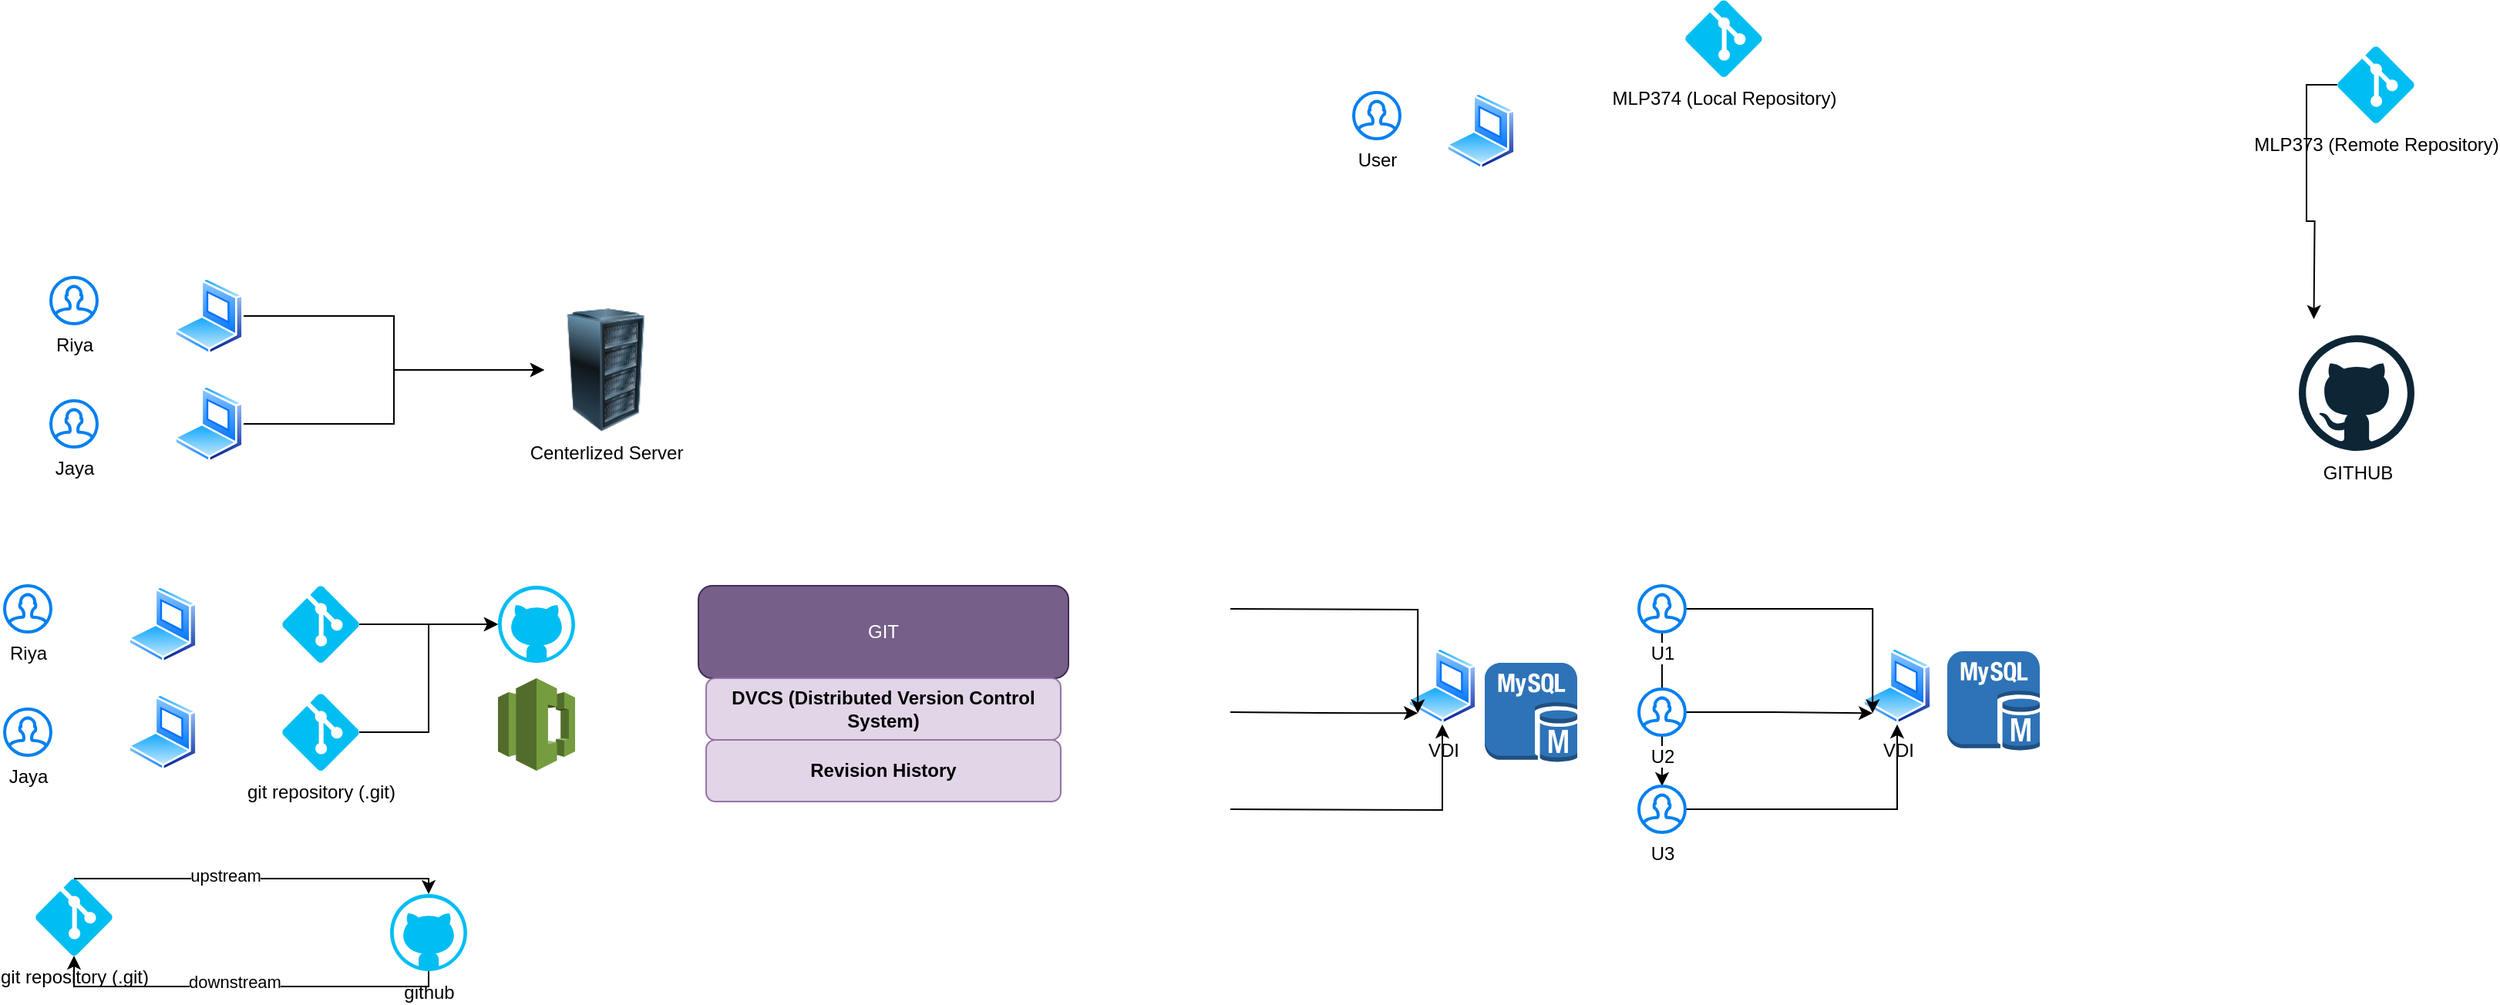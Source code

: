 <mxfile version="14.5.1" type="device" pages="2"><diagram id="Y19a7cB9Rmvf0qo_0zJF" name="git"><mxGraphModel dx="1008" dy="1591" grid="1" gridSize="10" guides="1" tooltips="1" connect="1" arrows="1" fold="1" page="1" pageScale="1" pageWidth="850" pageHeight="1100" math="0" shadow="0"><root><mxCell id="c015mWorzy1EIeakpIUF-0"/><mxCell id="c015mWorzy1EIeakpIUF-1" parent="c015mWorzy1EIeakpIUF-0"/><mxCell id="c015mWorzy1EIeakpIUF-2" value="Riya" style="html=1;verticalLabelPosition=bottom;align=center;labelBackgroundColor=#ffffff;verticalAlign=top;strokeWidth=2;strokeColor=#0080F0;shadow=0;dashed=0;shape=mxgraph.ios7.icons.user;" parent="c015mWorzy1EIeakpIUF-1" vertex="1"><mxGeometry x="100" y="60" width="30" height="30" as="geometry"/></mxCell><mxCell id="c015mWorzy1EIeakpIUF-3" value="Jaya" style="html=1;verticalLabelPosition=bottom;align=center;labelBackgroundColor=#ffffff;verticalAlign=top;strokeWidth=2;strokeColor=#0080F0;shadow=0;dashed=0;shape=mxgraph.ios7.icons.user;" parent="c015mWorzy1EIeakpIUF-1" vertex="1"><mxGeometry x="100" y="140" width="30" height="30" as="geometry"/></mxCell><mxCell id="c015mWorzy1EIeakpIUF-12" style="edgeStyle=orthogonalEdgeStyle;rounded=0;orthogonalLoop=1;jettySize=auto;html=1;" parent="c015mWorzy1EIeakpIUF-1" source="c015mWorzy1EIeakpIUF-5" target="c015mWorzy1EIeakpIUF-8" edge="1"><mxGeometry relative="1" as="geometry"/></mxCell><mxCell id="c015mWorzy1EIeakpIUF-5" value="" style="aspect=fixed;perimeter=ellipsePerimeter;html=1;align=center;shadow=0;dashed=0;spacingTop=3;image;image=img/lib/active_directory/laptop_client.svg;" parent="c015mWorzy1EIeakpIUF-1" vertex="1"><mxGeometry x="180" y="60" width="45" height="50" as="geometry"/></mxCell><mxCell id="c015mWorzy1EIeakpIUF-13" style="edgeStyle=orthogonalEdgeStyle;rounded=0;orthogonalLoop=1;jettySize=auto;html=1;entryX=0;entryY=0.5;entryDx=0;entryDy=0;" parent="c015mWorzy1EIeakpIUF-1" source="c015mWorzy1EIeakpIUF-6" target="c015mWorzy1EIeakpIUF-8" edge="1"><mxGeometry relative="1" as="geometry"/></mxCell><mxCell id="c015mWorzy1EIeakpIUF-6" value="" style="aspect=fixed;perimeter=ellipsePerimeter;html=1;align=center;shadow=0;dashed=0;spacingTop=3;image;image=img/lib/active_directory/laptop_client.svg;" parent="c015mWorzy1EIeakpIUF-1" vertex="1"><mxGeometry x="180" y="130" width="45" height="50" as="geometry"/></mxCell><mxCell id="c015mWorzy1EIeakpIUF-8" value="Centerlized Server" style="image;html=1;image=img/lib/clip_art/computers/Server_Rack_128x128.png" parent="c015mWorzy1EIeakpIUF-1" vertex="1"><mxGeometry x="420" y="80" width="80" height="80" as="geometry"/></mxCell><mxCell id="c015mWorzy1EIeakpIUF-15" value="GIT" style="rounded=1;whiteSpace=wrap;html=1;fillColor=#76608a;strokeColor=#432D57;fontColor=#ffffff;" parent="c015mWorzy1EIeakpIUF-1" vertex="1"><mxGeometry x="520" y="260" width="240" height="60" as="geometry"/></mxCell><mxCell id="c015mWorzy1EIeakpIUF-16" value="DVCS (Distributed Version Control System)" style="rounded=1;whiteSpace=wrap;html=1;fillColor=#e1d5e7;strokeColor=#9673a6;fontStyle=1" parent="c015mWorzy1EIeakpIUF-1" vertex="1"><mxGeometry x="525" y="320" width="230" height="40" as="geometry"/></mxCell><mxCell id="xHdNCWlTwI6qWr5d2py2-0" value="Riya" style="html=1;verticalLabelPosition=bottom;align=center;labelBackgroundColor=#ffffff;verticalAlign=top;strokeWidth=2;strokeColor=#0080F0;shadow=0;dashed=0;shape=mxgraph.ios7.icons.user;" parent="c015mWorzy1EIeakpIUF-1" vertex="1"><mxGeometry x="70" y="260" width="30" height="30" as="geometry"/></mxCell><mxCell id="xHdNCWlTwI6qWr5d2py2-1" value="Jaya" style="html=1;verticalLabelPosition=bottom;align=center;labelBackgroundColor=#ffffff;verticalAlign=top;strokeWidth=2;strokeColor=#0080F0;shadow=0;dashed=0;shape=mxgraph.ios7.icons.user;" parent="c015mWorzy1EIeakpIUF-1" vertex="1"><mxGeometry x="70" y="340" width="30" height="30" as="geometry"/></mxCell><mxCell id="xHdNCWlTwI6qWr5d2py2-3" value="" style="aspect=fixed;perimeter=ellipsePerimeter;html=1;align=center;shadow=0;dashed=0;spacingTop=3;image;image=img/lib/active_directory/laptop_client.svg;" parent="c015mWorzy1EIeakpIUF-1" vertex="1"><mxGeometry x="150" y="260" width="45" height="50" as="geometry"/></mxCell><mxCell id="xHdNCWlTwI6qWr5d2py2-5" value="" style="aspect=fixed;perimeter=ellipsePerimeter;html=1;align=center;shadow=0;dashed=0;spacingTop=3;image;image=img/lib/active_directory/laptop_client.svg;" parent="c015mWorzy1EIeakpIUF-1" vertex="1"><mxGeometry x="150" y="330" width="45" height="50" as="geometry"/></mxCell><mxCell id="xHdNCWlTwI6qWr5d2py2-9" style="edgeStyle=orthogonalEdgeStyle;rounded=0;orthogonalLoop=1;jettySize=auto;html=1;entryX=0;entryY=0.5;entryDx=0;entryDy=0;entryPerimeter=0;" parent="c015mWorzy1EIeakpIUF-1" source="xHdNCWlTwI6qWr5d2py2-6" target="xHdNCWlTwI6qWr5d2py2-8" edge="1"><mxGeometry relative="1" as="geometry"/></mxCell><mxCell id="xHdNCWlTwI6qWr5d2py2-6" value="" style="verticalLabelPosition=bottom;html=1;verticalAlign=top;align=center;strokeColor=none;fillColor=#00BEF2;shape=mxgraph.azure.git_repository;" parent="c015mWorzy1EIeakpIUF-1" vertex="1"><mxGeometry x="250" y="260" width="50" height="50" as="geometry"/></mxCell><mxCell id="xHdNCWlTwI6qWr5d2py2-10" style="edgeStyle=orthogonalEdgeStyle;rounded=0;orthogonalLoop=1;jettySize=auto;html=1;entryX=0;entryY=0.5;entryDx=0;entryDy=0;entryPerimeter=0;" parent="c015mWorzy1EIeakpIUF-1" source="xHdNCWlTwI6qWr5d2py2-7" target="xHdNCWlTwI6qWr5d2py2-8" edge="1"><mxGeometry relative="1" as="geometry"/></mxCell><mxCell id="xHdNCWlTwI6qWr5d2py2-7" value="git repository (.git)" style="verticalLabelPosition=bottom;html=1;verticalAlign=top;align=center;strokeColor=none;fillColor=#00BEF2;shape=mxgraph.azure.git_repository;" parent="c015mWorzy1EIeakpIUF-1" vertex="1"><mxGeometry x="250" y="330" width="50" height="50" as="geometry"/></mxCell><mxCell id="xHdNCWlTwI6qWr5d2py2-8" value="" style="verticalLabelPosition=bottom;html=1;verticalAlign=top;align=center;strokeColor=none;fillColor=#00BEF2;shape=mxgraph.azure.github_code;pointerEvents=1;" parent="c015mWorzy1EIeakpIUF-1" vertex="1"><mxGeometry x="390" y="260" width="50" height="50" as="geometry"/></mxCell><mxCell id="xHdNCWlTwI6qWr5d2py2-11" value="" style="outlineConnect=0;dashed=0;verticalLabelPosition=bottom;verticalAlign=top;align=center;html=1;shape=mxgraph.aws3.codecommit;fillColor=#759C3E;gradientColor=none;" parent="c015mWorzy1EIeakpIUF-1" vertex="1"><mxGeometry x="390" y="320" width="50" height="60" as="geometry"/></mxCell><mxCell id="xHdNCWlTwI6qWr5d2py2-12" value="Revision History" style="rounded=1;whiteSpace=wrap;html=1;fillColor=#e1d5e7;strokeColor=#9673a6;fontStyle=1" parent="c015mWorzy1EIeakpIUF-1" vertex="1"><mxGeometry x="525" y="360" width="230" height="40" as="geometry"/></mxCell><mxCell id="7OU1FTtse_96ekE2Csnz-3" style="edgeStyle=orthogonalEdgeStyle;rounded=0;orthogonalLoop=1;jettySize=auto;html=1;entryX=0.5;entryY=0;entryDx=0;entryDy=0;entryPerimeter=0;" parent="c015mWorzy1EIeakpIUF-1" source="7OU1FTtse_96ekE2Csnz-5" edge="1"><mxGeometry relative="1" as="geometry"><mxPoint x="1567.75" y="87" as="targetPoint"/></mxGeometry></mxCell><mxCell id="7OU1FTtse_96ekE2Csnz-5" value="MLP373 (Remote Repository)&lt;br&gt;" style="verticalLabelPosition=bottom;html=1;verticalAlign=top;align=center;strokeColor=none;fillColor=#00BEF2;shape=mxgraph.azure.git_repository;" parent="c015mWorzy1EIeakpIUF-1" vertex="1"><mxGeometry x="1583" y="-90" width="50" height="50" as="geometry"/></mxCell><mxCell id="7OU1FTtse_96ekE2Csnz-14" value="User" style="html=1;verticalLabelPosition=bottom;align=center;labelBackgroundColor=#ffffff;verticalAlign=top;strokeWidth=2;strokeColor=#0080F0;shadow=0;dashed=0;shape=mxgraph.ios7.icons.user;" parent="c015mWorzy1EIeakpIUF-1" vertex="1"><mxGeometry x="945" y="-60" width="30" height="30" as="geometry"/></mxCell><mxCell id="7OU1FTtse_96ekE2Csnz-16" value="" style="aspect=fixed;perimeter=ellipsePerimeter;html=1;align=center;shadow=0;dashed=0;spacingTop=3;image;image=img/lib/active_directory/laptop_client.svg;" parent="c015mWorzy1EIeakpIUF-1" vertex="1"><mxGeometry x="1005" y="-60" width="45" height="50" as="geometry"/></mxCell><mxCell id="7OU1FTtse_96ekE2Csnz-19" value="MLP374 (Local Repository)" style="verticalLabelPosition=bottom;html=1;verticalAlign=top;align=center;strokeColor=none;fillColor=#00BEF2;shape=mxgraph.azure.git_repository;" parent="c015mWorzy1EIeakpIUF-1" vertex="1"><mxGeometry x="1160" y="-120" width="50" height="50" as="geometry"/></mxCell><mxCell id="7OU1FTtse_96ekE2Csnz-21" value="VDI" style="aspect=fixed;perimeter=ellipsePerimeter;html=1;align=center;shadow=0;dashed=0;spacingTop=3;image;image=img/lib/active_directory/laptop_client.svg;" parent="c015mWorzy1EIeakpIUF-1" vertex="1"><mxGeometry x="980" y="300" width="45" height="50" as="geometry"/></mxCell><mxCell id="7OU1FTtse_96ekE2Csnz-22" style="edgeStyle=orthogonalEdgeStyle;rounded=0;orthogonalLoop=1;jettySize=auto;html=1;entryX=0;entryY=1;entryDx=0;entryDy=0;" parent="c015mWorzy1EIeakpIUF-1" target="7OU1FTtse_96ekE2Csnz-21" edge="1"><mxGeometry relative="1" as="geometry"><mxPoint x="865" y="275" as="sourcePoint"/></mxGeometry></mxCell><mxCell id="7OU1FTtse_96ekE2Csnz-23" style="edgeStyle=orthogonalEdgeStyle;rounded=0;orthogonalLoop=1;jettySize=auto;html=1;entryX=0;entryY=1;entryDx=0;entryDy=0;" parent="c015mWorzy1EIeakpIUF-1" target="7OU1FTtse_96ekE2Csnz-21" edge="1"><mxGeometry relative="1" as="geometry"><mxPoint x="865" y="342" as="sourcePoint"/></mxGeometry></mxCell><mxCell id="7OU1FTtse_96ekE2Csnz-24" style="edgeStyle=orthogonalEdgeStyle;rounded=0;orthogonalLoop=1;jettySize=auto;html=1;" parent="c015mWorzy1EIeakpIUF-1" target="7OU1FTtse_96ekE2Csnz-21" edge="1"><mxGeometry relative="1" as="geometry"><mxPoint x="865" y="405" as="sourcePoint"/></mxGeometry></mxCell><mxCell id="7OU1FTtse_96ekE2Csnz-25" value="VDI" style="aspect=fixed;perimeter=ellipsePerimeter;html=1;align=center;shadow=0;dashed=0;spacingTop=3;image;image=img/lib/active_directory/laptop_client.svg;" parent="c015mWorzy1EIeakpIUF-1" vertex="1"><mxGeometry x="1275" y="300" width="45" height="50" as="geometry"/></mxCell><mxCell id="7OU1FTtse_96ekE2Csnz-26" style="edgeStyle=orthogonalEdgeStyle;rounded=0;orthogonalLoop=1;jettySize=auto;html=1;entryX=0;entryY=1;entryDx=0;entryDy=0;" parent="c015mWorzy1EIeakpIUF-1" source="7OU1FTtse_96ekE2Csnz-28" target="7OU1FTtse_96ekE2Csnz-25" edge="1"><mxGeometry relative="1" as="geometry"/></mxCell><mxCell id="7OU1FTtse_96ekE2Csnz-27" value="" style="edgeStyle=orthogonalEdgeStyle;rounded=0;orthogonalLoop=1;jettySize=auto;html=1;" parent="c015mWorzy1EIeakpIUF-1" source="7OU1FTtse_96ekE2Csnz-28" target="7OU1FTtse_96ekE2Csnz-32" edge="1"><mxGeometry relative="1" as="geometry"/></mxCell><mxCell id="7OU1FTtse_96ekE2Csnz-28" value="U1" style="html=1;verticalLabelPosition=bottom;align=center;labelBackgroundColor=#ffffff;verticalAlign=top;strokeWidth=2;strokeColor=#0080F0;shadow=0;dashed=0;shape=mxgraph.ios7.icons.user;" parent="c015mWorzy1EIeakpIUF-1" vertex="1"><mxGeometry x="1130" y="260" width="30" height="30" as="geometry"/></mxCell><mxCell id="7OU1FTtse_96ekE2Csnz-29" style="edgeStyle=orthogonalEdgeStyle;rounded=0;orthogonalLoop=1;jettySize=auto;html=1;entryX=0;entryY=1;entryDx=0;entryDy=0;" parent="c015mWorzy1EIeakpIUF-1" source="7OU1FTtse_96ekE2Csnz-30" target="7OU1FTtse_96ekE2Csnz-25" edge="1"><mxGeometry relative="1" as="geometry"/></mxCell><mxCell id="7OU1FTtse_96ekE2Csnz-30" value="U2" style="html=1;verticalLabelPosition=bottom;align=center;labelBackgroundColor=#ffffff;verticalAlign=top;strokeWidth=2;strokeColor=#0080F0;shadow=0;dashed=0;shape=mxgraph.ios7.icons.user;" parent="c015mWorzy1EIeakpIUF-1" vertex="1"><mxGeometry x="1130" y="327" width="30" height="30" as="geometry"/></mxCell><mxCell id="7OU1FTtse_96ekE2Csnz-31" style="edgeStyle=orthogonalEdgeStyle;rounded=0;orthogonalLoop=1;jettySize=auto;html=1;" parent="c015mWorzy1EIeakpIUF-1" source="7OU1FTtse_96ekE2Csnz-32" target="7OU1FTtse_96ekE2Csnz-25" edge="1"><mxGeometry relative="1" as="geometry"/></mxCell><mxCell id="7OU1FTtse_96ekE2Csnz-32" value="U3" style="html=1;verticalLabelPosition=bottom;align=center;labelBackgroundColor=#ffffff;verticalAlign=top;strokeWidth=2;strokeColor=#0080F0;shadow=0;dashed=0;shape=mxgraph.ios7.icons.user;" parent="c015mWorzy1EIeakpIUF-1" vertex="1"><mxGeometry x="1130" y="390" width="30" height="30" as="geometry"/></mxCell><mxCell id="7OU1FTtse_96ekE2Csnz-33" value="" style="outlineConnect=0;dashed=0;verticalLabelPosition=bottom;verticalAlign=top;align=center;html=1;shape=mxgraph.aws3.mysql_db_instance;fillColor=#2E73B8;gradientColor=none;" parent="c015mWorzy1EIeakpIUF-1" vertex="1"><mxGeometry x="1030" y="310" width="60" height="64.5" as="geometry"/></mxCell><mxCell id="7OU1FTtse_96ekE2Csnz-34" value="" style="outlineConnect=0;dashed=0;verticalLabelPosition=bottom;verticalAlign=top;align=center;html=1;shape=mxgraph.aws3.mysql_db_instance;fillColor=#2E73B8;gradientColor=none;" parent="c015mWorzy1EIeakpIUF-1" vertex="1"><mxGeometry x="1330" y="302.5" width="60" height="64.5" as="geometry"/></mxCell><mxCell id="7OU1FTtse_96ekE2Csnz-35" value="GITHUB" style="dashed=0;outlineConnect=0;html=1;align=center;labelPosition=center;verticalLabelPosition=bottom;verticalAlign=top;shape=mxgraph.weblogos.github" parent="c015mWorzy1EIeakpIUF-1" vertex="1"><mxGeometry x="1558" y="97.5" width="75" height="75" as="geometry"/></mxCell><mxCell id="UFs79X7f83O49fSXJ0yb-2" style="edgeStyle=orthogonalEdgeStyle;rounded=0;orthogonalLoop=1;jettySize=auto;html=1;entryX=0.5;entryY=0;entryDx=0;entryDy=0;entryPerimeter=0;exitX=0.5;exitY=0;exitDx=0;exitDy=0;exitPerimeter=0;" parent="c015mWorzy1EIeakpIUF-1" source="UFs79X7f83O49fSXJ0yb-0" target="UFs79X7f83O49fSXJ0yb-1" edge="1"><mxGeometry relative="1" as="geometry"><Array as="points"><mxPoint x="345" y="450"/></Array></mxGeometry></mxCell><mxCell id="UFs79X7f83O49fSXJ0yb-4" value="upstream" style="edgeLabel;html=1;align=center;verticalAlign=middle;resizable=0;points=[];" parent="UFs79X7f83O49fSXJ0yb-2" vertex="1" connectable="0"><mxGeometry x="-0.189" y="2" relative="1" as="geometry"><mxPoint as="offset"/></mxGeometry></mxCell><mxCell id="UFs79X7f83O49fSXJ0yb-0" value="git repository (.git)" style="verticalLabelPosition=bottom;html=1;verticalAlign=top;align=center;strokeColor=none;fillColor=#00BEF2;shape=mxgraph.azure.git_repository;" parent="c015mWorzy1EIeakpIUF-1" vertex="1"><mxGeometry x="90" y="450" width="50" height="50" as="geometry"/></mxCell><mxCell id="UFs79X7f83O49fSXJ0yb-3" style="edgeStyle=orthogonalEdgeStyle;rounded=0;orthogonalLoop=1;jettySize=auto;html=1;entryX=0.5;entryY=1;entryDx=0;entryDy=0;entryPerimeter=0;" parent="c015mWorzy1EIeakpIUF-1" source="UFs79X7f83O49fSXJ0yb-1" target="UFs79X7f83O49fSXJ0yb-0" edge="1"><mxGeometry relative="1" as="geometry"><Array as="points"><mxPoint x="345" y="520"/><mxPoint x="115" y="520"/></Array></mxGeometry></mxCell><mxCell id="UFs79X7f83O49fSXJ0yb-5" value="downstream" style="edgeLabel;html=1;align=center;verticalAlign=middle;resizable=0;points=[];" parent="UFs79X7f83O49fSXJ0yb-3" vertex="1" connectable="0"><mxGeometry x="0.051" y="-3" relative="1" as="geometry"><mxPoint as="offset"/></mxGeometry></mxCell><mxCell id="UFs79X7f83O49fSXJ0yb-1" value="github" style="verticalLabelPosition=bottom;html=1;verticalAlign=top;align=center;strokeColor=none;fillColor=#00BEF2;shape=mxgraph.azure.github_code;pointerEvents=1;" parent="c015mWorzy1EIeakpIUF-1" vertex="1"><mxGeometry x="320" y="460" width="50" height="50" as="geometry"/></mxCell></root></mxGraphModel></diagram><diagram id="z14jLcmwxeePWCBVBFj_" name="branch"><mxGraphModel dx="1008" dy="491" grid="1" gridSize="10" guides="1" tooltips="1" connect="1" arrows="1" fold="1" page="1" pageScale="1" pageWidth="850" pageHeight="1100" math="0" shadow="0"><root><mxCell id="YB-HgJn8yrJQzYDmWclJ-0"/><mxCell id="YB-HgJn8yrJQzYDmWclJ-1" parent="YB-HgJn8yrJQzYDmWclJ-0"/><mxCell id="YB-HgJn8yrJQzYDmWclJ-2" value="GIT SNAPSHOT (FOLDER OF DATA) [master]" style="rounded=0;whiteSpace=wrap;html=1;verticalAlign=bottom;fillColor=#fad7ac;strokeColor=#b46504;" vertex="1" parent="YB-HgJn8yrJQzYDmWclJ-1"><mxGeometry x="70" y="40" width="420" height="200" as="geometry"/></mxCell><mxCell id="YB-HgJn8yrJQzYDmWclJ-5" style="edgeStyle=orthogonalEdgeStyle;rounded=0;orthogonalLoop=1;jettySize=auto;html=1;" edge="1" parent="YB-HgJn8yrJQzYDmWclJ-1" source="YB-HgJn8yrJQzYDmWclJ-3"><mxGeometry relative="1" as="geometry"><mxPoint x="540" y="110" as="targetPoint"/></mxGeometry></mxCell><mxCell id="YB-HgJn8yrJQzYDmWclJ-3" value="COMMIT 1" style="rounded=1;whiteSpace=wrap;html=1;fillColor=#d5e8d4;strokeColor=#82b366;" vertex="1" parent="YB-HgJn8yrJQzYDmWclJ-1"><mxGeometry x="220" y="130" width="120" height="60" as="geometry"/></mxCell><mxCell id="YB-HgJn8yrJQzYDmWclJ-4" value="COMMIT 2" style="rounded=1;whiteSpace=wrap;html=1;fillColor=#d5e8d4;strokeColor=#82b366;" vertex="1" parent="YB-HgJn8yrJQzYDmWclJ-1"><mxGeometry x="220" y="70" width="120" height="60" as="geometry"/></mxCell><mxCell id="YB-HgJn8yrJQzYDmWclJ-9" style="edgeStyle=orthogonalEdgeStyle;rounded=0;orthogonalLoop=1;jettySize=auto;html=1;" edge="1" parent="YB-HgJn8yrJQzYDmWclJ-1" source="YB-HgJn8yrJQzYDmWclJ-6" target="YB-HgJn8yrJQzYDmWclJ-7"><mxGeometry relative="1" as="geometry"/></mxCell><mxCell id="YB-HgJn8yrJQzYDmWclJ-6" value="master/main" style="rounded=1;whiteSpace=wrap;html=1;fillColor=#fad9d5;strokeColor=#ae4132;fontStyle=1;" vertex="1" parent="YB-HgJn8yrJQzYDmWclJ-1"><mxGeometry x="540" y="90" width="230" height="40" as="geometry"/></mxCell><mxCell id="YB-HgJn8yrJQzYDmWclJ-7" value="GIT SNAPSHOT (FOLDER OF DATA) colors" style="rounded=0;whiteSpace=wrap;html=1;verticalAlign=bottom;fillColor=#fad7ac;strokeColor=#b46504;" vertex="1" parent="YB-HgJn8yrJQzYDmWclJ-1"><mxGeometry x="480" y="310" width="400" height="280" as="geometry"/></mxCell><mxCell id="YB-HgJn8yrJQzYDmWclJ-10" value="COMMIT 1" style="rounded=1;whiteSpace=wrap;html=1;fillColor=#d5e8d4;strokeColor=#82b366;" vertex="1" parent="YB-HgJn8yrJQzYDmWclJ-1"><mxGeometry x="620" y="460" width="120" height="60" as="geometry"/></mxCell><mxCell id="YB-HgJn8yrJQzYDmWclJ-11" value="COMMIT 2" style="rounded=1;whiteSpace=wrap;html=1;fillColor=#d5e8d4;strokeColor=#82b366;" vertex="1" parent="YB-HgJn8yrJQzYDmWclJ-1"><mxGeometry x="620" y="400" width="120" height="60" as="geometry"/></mxCell><mxCell id="YB-HgJn8yrJQzYDmWclJ-12" value="COMMIT 3" style="rounded=1;whiteSpace=wrap;html=1;fillColor=#d5e8d4;strokeColor=#82b366;" vertex="1" parent="YB-HgJn8yrJQzYDmWclJ-1"><mxGeometry x="620" y="340" width="120" height="60" as="geometry"/></mxCell><mxCell id="YB-HgJn8yrJQzYDmWclJ-13" value="" style="verticalLabelPosition=bottom;html=1;verticalAlign=top;align=center;strokeColor=none;fillColor=#00BEF2;shape=mxgraph.azure.git_repository;" vertex="1" parent="YB-HgJn8yrJQzYDmWclJ-1"><mxGeometry x="70" y="410" width="50" height="50" as="geometry"/></mxCell><mxCell id="YB-HgJn8yrJQzYDmWclJ-14" value="" style="verticalLabelPosition=bottom;html=1;verticalAlign=top;align=center;strokeColor=none;fillColor=#00BEF2;shape=mxgraph.azure.github_code;pointerEvents=1;" vertex="1" parent="YB-HgJn8yrJQzYDmWclJ-1"><mxGeometry x="400" y="290" width="50" height="50" as="geometry"/></mxCell><mxCell id="YB-HgJn8yrJQzYDmWclJ-15" value="" style="verticalLabelPosition=bottom;html=1;verticalAlign=top;align=center;strokeColor=none;fillColor=#00BEF2;shape=mxgraph.azure.github_code;pointerEvents=1;" vertex="1" parent="YB-HgJn8yrJQzYDmWclJ-1"><mxGeometry x="330" y="410" width="50" height="50" as="geometry"/></mxCell><mxCell id="YB-HgJn8yrJQzYDmWclJ-16" value="HDG 1" style="rounded=1;whiteSpace=wrap;html=1;fillColor=#b0e3e6;strokeColor=#0e8088;fontStyle=1;" vertex="1" parent="YB-HgJn8yrJQzYDmWclJ-1"><mxGeometry x="310" y="300" width="230" height="40" as="geometry"/></mxCell><mxCell id="YB-HgJn8yrJQzYDmWclJ-18" value="red" style="rounded=1;whiteSpace=wrap;html=1;fontColor=#FF0000;" vertex="1" parent="YB-HgJn8yrJQzYDmWclJ-1"><mxGeometry x="310" y="300" width="220" height="30" as="geometry"/></mxCell><mxCell id="YB-HgJn8yrJQzYDmWclJ-21" style="edgeStyle=orthogonalEdgeStyle;rounded=0;orthogonalLoop=1;jettySize=auto;html=1;entryX=0;entryY=0.5;entryDx=0;entryDy=0;" edge="1" parent="YB-HgJn8yrJQzYDmWclJ-1" source="YB-HgJn8yrJQzYDmWclJ-19" target="YB-HgJn8yrJQzYDmWclJ-20"><mxGeometry relative="1" as="geometry"/></mxCell><mxCell id="YB-HgJn8yrJQzYDmWclJ-19" value="main&lt;br&gt;cca&lt;br&gt;78b" style="rounded=1;whiteSpace=wrap;html=1;fontColor=#FF0000;" vertex="1" parent="YB-HgJn8yrJQzYDmWclJ-1"><mxGeometry y="470" width="220" height="80" as="geometry"/></mxCell><mxCell id="YB-HgJn8yrJQzYDmWclJ-20" value="origin/main&lt;br&gt;cca&lt;br&gt;78b" style="rounded=1;whiteSpace=wrap;html=1;fontColor=#FF0000;" vertex="1" parent="YB-HgJn8yrJQzYDmWclJ-1"><mxGeometry x="260" y="470" width="220" height="80" as="geometry"/></mxCell><mxCell id="YB-HgJn8yrJQzYDmWclJ-22" value="newone" style="rounded=1;whiteSpace=wrap;html=1;fontColor=#FF0000;" vertex="1" parent="YB-HgJn8yrJQzYDmWclJ-1"><mxGeometry y="570" width="220" height="80" as="geometry"/></mxCell><mxCell id="YB-HgJn8yrJQzYDmWclJ-23" value="origin/newone" style="rounded=1;whiteSpace=wrap;html=1;fontColor=#FF0000;" vertex="1" parent="YB-HgJn8yrJQzYDmWclJ-1"><mxGeometry x="260" y="570" width="220" height="80" as="geometry"/></mxCell></root></mxGraphModel></diagram></mxfile>